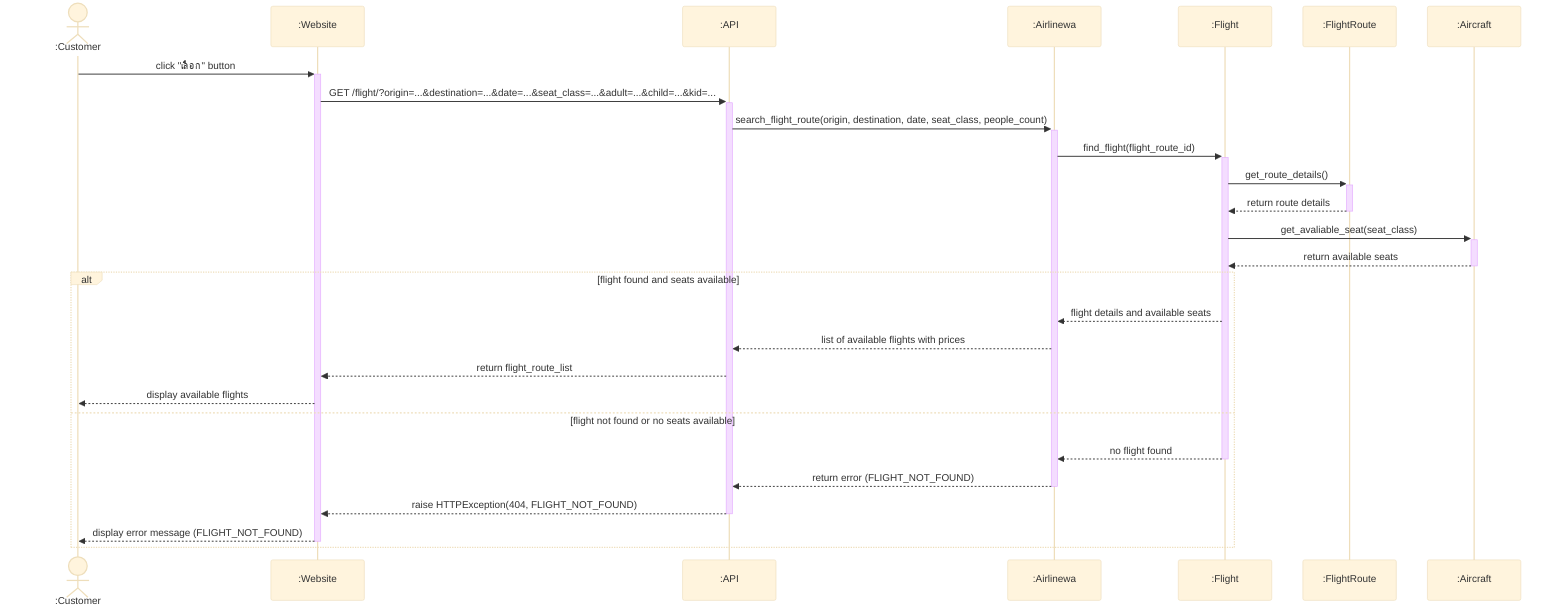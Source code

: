 ---
config:
  theme: base
---
sequenceDiagram
  actor Customer as :Customer
  participant Website as :Website
  participant API as :API
  participant Airlinewa as :Airlinewa
  participant Flight as :Flight
  participant FlightRoute as :FlightRoute
  participant Aircraft as :Aircraft

  Customer ->>+ Website: click "เลือก" button
  Website ->>+ API: GET /flight/?origin=...&destination=...&date=...&seat_class=...&adult=...&child=...&kid=...
  API ->>+ Airlinewa: search_flight_route(origin, destination, date, seat_class, people_count)
  Airlinewa ->>+ Flight: find_flight(flight_route_id)
  Flight ->>+ FlightRoute: get_route_details()
  FlightRoute -->>- Flight: return route details
  Flight ->>+ Aircraft: get_avaliable_seat(seat_class)
  Aircraft -->>- Flight: return available seats
  alt flight found and seats available
    Flight -->> Airlinewa: flight details and available seats
    Airlinewa -->> API: list of available flights with prices
    API -->> Website: return flight_route_list
    Website -->> Customer: display available flights
  else flight not found or no seats available
    Flight -->>- Airlinewa: no flight found
    Airlinewa -->>- API: return error (FLIGHT_NOT_FOUND)
    API -->>- Website: raise HTTPException(404, FLIGHT_NOT_FOUND)
    Website -->>- Customer: display error message (FLIGHT_NOT_FOUND)
  end